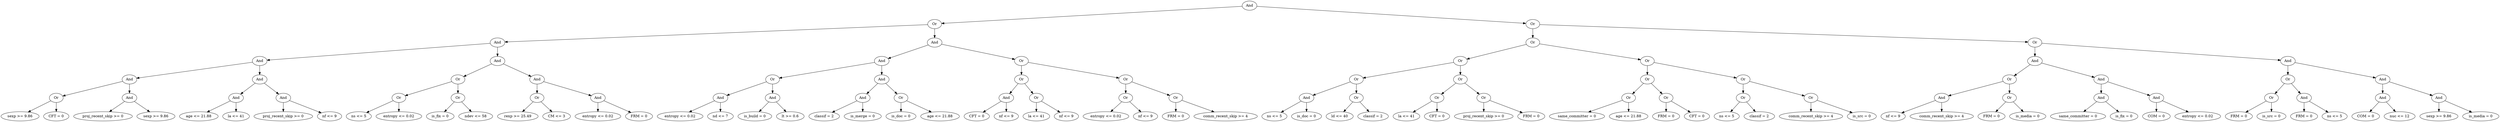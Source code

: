 digraph G {
	graph [bb="0,0,8109,468",
		dpi=78
	];
	node [label="\N"];
	1	 [height=0.5,
		label=And,
		pos="4036.1,450",
		width=0.75];
	2	 [height=0.5,
		label=Or,
		pos="3057.1,378",
		width=0.75];
	1 -> 2	 [pos="e,3083.8,380.91 4009.5,447.09 3872.8,437.32 3252.3,392.95 3094,381.63"];
	3	 [height=0.5,
		label=Or,
		pos="5016.1,378",
		width=0.75];
	1 -> 3	 [pos="e,4989.4,380.91 4062.9,447.09 4199.6,437.32 4820.8,392.95 4979.3,381.63"];
	4	 [height=0.5,
		label=And,
		pos="1534.1,306",
		width=0.75];
	2 -> 4	 [pos="e,1561,308.23 3030.1,375.76 2846.3,367.31 1783.1,318.44 1571,308.69"];
	5	 [height=0.5,
		label=And,
		pos="3057.1,306",
		width=0.75];
	2 -> 5	 [pos="e,3057.1,324.1 3057.1,359.7 3057.1,351.98 3057.1,342.71 3057.1,334.11"];
	8	 [height=0.5,
		label=And,
		pos="829.14,234",
		width=0.75];
	4 -> 8	 [pos="e,855.95,237.66 1507.4,302.34 1398.9,291.57 991.66,251.14 866.19,238.68"];
	9	 [height=0.5,
		label=And,
		pos="1534.1,234",
		width=0.75];
	4 -> 9	 [pos="e,1534.1,252.1 1534.1,287.7 1534.1,279.98 1534.1,270.71 1534.1,262.11"];
	16	 [height=0.5,
		label=And,
		pos="417.14,162",
		width=0.75];
	8 -> 16	 [pos="e,443.17,167.42 803.37,228.62 732.65,216.6 535.36,183.09 453.48,169.17"];
	17	 [height=0.5,
		label=And,
		pos="829.14,162",
		width=0.75];
	8 -> 17	 [pos="e,829.14,180.1 829.14,215.7 829.14,207.98 829.14,198.71 829.14,190.11"];
	32	 [height=0.5,
		label=Or,
		pos="179.14,90",
		width=0.75];
	16 -> 32	 [pos="e,203.34,98.116 393.01,153.9 350.43,141.38 261.84,115.32 213.1,100.99"];
	33	 [height=0.5,
		label=And,
		pos="417.14,90",
		width=0.75];
	16 -> 33	 [pos="e,417.14,108.1 417.14,143.7 417.14,135.98 417.14,126.71 417.14,118.11"];
	64	 [height=0.5,
		label="sexp >= 9.86",
		pos="59.145,18",
		width=1.6429];
	32 -> 64	 [pos="e,85.294,34.254 159.33,77.441 141.62,67.112 115.27,51.741 94.04,39.356"];
	65	 [height=0.5,
		label="CFT = 0",
		pos="179.14,18",
		width=1.1916];
	32 -> 65	 [pos="e,179.14,36.104 179.14,71.697 179.14,63.983 179.14,54.712 179.14,46.112"];
	66	 [height=0.5,
		label="proj_recent_skip >= 0",
		pos="332.14,18",
		width=2.5637];
	33 -> 66	 [pos="e,352.38,35.667 400.76,75.503 389.33,66.094 373.79,53.299 360.39,42.264"];
	67	 [height=0.5,
		label="sexp >= 9.86",
		pos="501.14,18",
		width=1.6429];
	33 -> 67	 [pos="e,481.75,35.158 433.34,75.503 444.79,65.962 460.42,52.94 473.78,41.802"];
	34	 [height=0.5,
		label=And,
		pos="754.14,90",
		width=0.75];
	17 -> 34	 [pos="e,769.3,105.14 813.97,146.83 803.29,136.87 788.83,123.37 776.79,112.14"];
	35	 [height=0.5,
		label=And,
		pos="905.14,90",
		width=0.75];
	17 -> 35	 [pos="e,889.79,105.14 844.52,146.83 855.34,136.87 870,123.37 882.2,112.14"];
	68	 [height=0.5,
		label="age <= 21.88",
		pos="637.14,18",
		width=1.6249];
	34 -> 68	 [pos="e,662.95,34.44 734.56,77.284 717.45,67.045 692.2,51.941 671.7,39.674"];
	69	 [height=0.5,
		label="la <= 41",
		pos="754.14,18",
		width=1.1374];
	34 -> 69	 [pos="e,754.14,36.104 754.14,71.697 754.14,63.983 754.14,54.712 754.14,46.112"];
	70	 [height=0.5,
		label="proj_recent_skip >= 0",
		pos="905.14,18",
		width=2.5637];
	35 -> 70	 [pos="e,905.14,36.104 905.14,71.697 905.14,63.983 905.14,54.712 905.14,46.112"];
	71	 [height=0.5,
		label="nf <= 9",
		pos="1054.1,18",
		width=1.0652];
	35 -> 71	 [pos="e,1028.1,31.249 926.49,78.971 950.57,67.661 990.09,49.091 1018.8,35.608"];
	18	 [height=0.5,
		label=Or,
		pos="1467.1,162",
		width=0.75];
	9 -> 18	 [pos="e,1481,177.49 1520.3,218.5 1511,208.83 1498.7,195.94 1488.2,185.02"];
	19	 [height=0.5,
		label=And,
		pos="1721.1,162",
		width=0.75];
	9 -> 19	 [pos="e,1698,171.65 1557.1,224.42 1590,212.08 1650.9,189.29 1688.5,175.21"];
	36	 [height=0.5,
		label=Or,
		pos="1276.1,90",
		width=0.75];
	18 -> 36	 [pos="e,1299.3,99.474 1444.1,152.56 1410.4,140.21 1347.5,117.15 1309,103.03"];
	37	 [height=0.5,
		label=Or,
		pos="1467.1,90",
		width=0.75];
	18 -> 37	 [pos="e,1467.1,108.1 1467.1,143.7 1467.1,135.98 1467.1,126.71 1467.1,118.11"];
	72	 [height=0.5,
		label="ns <= 5",
		pos="1149.1,18",
		width=1.0832];
	36 -> 72	 [pos="e,1173.5,32.435 1256,77.908 1236.3,67.018 1205.8,50.211 1182.4,37.333"];
	73	 [height=0.5,
		label="entropy <= 0.02",
		pos="1276.1,18",
		width=1.9318];
	36 -> 73	 [pos="e,1276.1,36.104 1276.1,71.697 1276.1,63.983 1276.1,54.712 1276.1,46.112"];
	74	 [height=0.5,
		label="is_fix = 0",
		pos="1409.1,18",
		width=1.2638];
	37 -> 74	 [pos="e,1422.9,35.628 1454.6,73.811 1447.2,64.927 1437.7,53.504 1429.4,43.388"];
	75	 [height=0.5,
		label="ndev <= 58",
		pos="1525.1,18",
		width=1.4624];
	37 -> 75	 [pos="e,1511.4,35.628 1479.7,73.811 1487.1,64.927 1496.6,53.504 1504.9,43.388"];
	38	 [height=0.5,
		label=Or,
		pos="1721.1,90",
		width=0.75];
	19 -> 38	 [pos="e,1721.1,108.1 1721.1,143.7 1721.1,135.98 1721.1,126.71 1721.1,118.11"];
	39	 [height=0.5,
		label=And,
		pos="1915.1,90",
		width=0.75];
	19 -> 39	 [pos="e,1892,99.365 1744.5,152.56 1778.9,140.15 1843.3,116.93 1882.4,102.83"];
	76	 [height=0.5,
		label="rexp >= 25.49",
		pos="1658.1,18",
		width=1.7332];
	38 -> 76	 [pos="e,1673.3,35.789 1707.8,74.155 1699.7,65.2 1689.3,53.576 1680,43.309"];
	77	 [height=0.5,
		label="CM <= 3",
		pos="1783.1,18",
		width=1.2457];
	38 -> 77	 [pos="e,1768.7,35.29 1734.3,74.155 1742.3,65.072 1752.8,53.243 1762,42.87"];
	78	 [height=0.5,
		label="entropy <= 0.02",
		pos="1915.1,18",
		width=1.9318];
	39 -> 78	 [pos="e,1915.1,36.104 1915.1,71.697 1915.1,63.983 1915.1,54.712 1915.1,46.112"];
	79	 [height=0.5,
		label="FRM = 0",
		pos="2047.1,18",
		width=1.2457];
	39 -> 79	 [pos="e,2021.2,32.746 1935.8,78.063 1956.2,67.22 1987.9,50.406 2012.3,37.486"];
	10	 [height=0.5,
		label=And,
		pos="2828.1,234",
		width=0.75];
	5 -> 10	 [pos="e,2852.2,242.37 3033.1,297.64 2992.1,285.12 2908.7,259.62 2861.9,245.32"];
	11	 [height=0.5,
		label=Or,
		pos="3285.1,234",
		width=0.75];
	5 -> 11	 [pos="e,3261.2,242.37 3081.1,297.64 3121.9,285.12 3204.9,259.62 3251.5,245.32"];
	20	 [height=0.5,
		label=Or,
		pos="2476.1,162",
		width=0.75];
	10 -> 20	 [pos="e,2501.6,168.07 2802.5,227.91 2740.7,215.61 2583,184.25 2511.9,170.11"];
	21	 [height=0.5,
		label=And,
		pos="2828.1,162",
		width=0.75];
	10 -> 21	 [pos="e,2828.1,180.1 2828.1,215.7 2828.1,207.98 2828.1,198.71 2828.1,190.11"];
	40	 [height=0.5,
		label=And,
		pos="2307.1,90",
		width=0.75];
	20 -> 40	 [pos="e,2329.4,100.22 2453.7,151.7 2424.2,139.49 2372.2,117.95 2338.7,104.09"];
	41	 [height=0.5,
		label=And,
		pos="2476.1,90",
		width=0.75];
	20 -> 41	 [pos="e,2476.1,108.1 2476.1,143.7 2476.1,135.98 2476.1,126.71 2476.1,118.11"];
	80	 [height=0.5,
		label="entropy <= 0.02",
		pos="2179.1,18",
		width=1.9318];
	40 -> 80	 [pos="e,2207.4,34.465 2286.9,77.908 2267.9,67.562 2239.3,51.877 2216.3,39.293"];
	81	 [height=0.5,
		label="nd <= 7",
		pos="2307.1,18",
		width=1.1193];
	40 -> 81	 [pos="e,2307.1,36.104 2307.1,71.697 2307.1,63.983 2307.1,54.712 2307.1,46.112"];
	82	 [height=0.5,
		label="is_build = 0",
		pos="2419.1,18",
		width=1.4985];
	41 -> 82	 [pos="e,2432.7,35.628 2463.8,73.811 2456.5,64.927 2447.2,53.504 2439,43.388"];
	83	 [height=0.5,
		label="lt >= 0.6",
		pos="2533.1,18",
		width=1.1735];
	41 -> 83	 [pos="e,2520,35.134 2488.5,73.811 2495.9,64.8 2505.3,53.177 2513.6,42.955"];
	42	 [height=0.5,
		label=And,
		pos="2765.1,90",
		width=0.75];
	21 -> 42	 [pos="e,2778.5,105.82 2814.8,146.15 2806.3,136.69 2795.1,124.24 2785.5,113.56"];
	43	 [height=0.5,
		label=Or,
		pos="2891.1,90",
		width=0.75];
	21 -> 43	 [pos="e,2877.8,105.82 2841.5,146.15 2850,136.69 2861.2,124.24 2870.8,113.56"];
	84	 [height=0.5,
		label="classif = 2",
		pos="2641.1,18",
		width=1.336];
	42 -> 84	 [pos="e,2666.6,33.371 2745.2,77.753 2726.4,67.155 2697.9,51.056 2675.5,38.389"];
	85	 [height=0.5,
		label="is_merge = 0",
		pos="2765.1,18",
		width=1.6068];
	42 -> 85	 [pos="e,2765.1,36.104 2765.1,71.697 2765.1,63.983 2765.1,54.712 2765.1,46.112"];
	86	 [height=0.5,
		label="is_doc = 0",
		pos="2891.1,18",
		width=1.3902];
	43 -> 86	 [pos="e,2891.1,36.104 2891.1,71.697 2891.1,63.983 2891.1,54.712 2891.1,46.112"];
	87	 [height=0.5,
		label="age <= 21.88",
		pos="3018.1,18",
		width=1.6249];
	43 -> 87	 [pos="e,2990.6,34.206 2911.3,77.908 2930.2,67.494 2958.9,51.67 2981.8,39.045"];
	22	 [height=0.5,
		label=Or,
		pos="3285.1,162",
		width=0.75];
	11 -> 22	 [pos="e,3285.1,180.1 3285.1,215.7 3285.1,207.98 3285.1,198.71 3285.1,190.11"];
	23	 [height=0.5,
		label=Or,
		pos="3619.1,162",
		width=0.75];
	11 -> 23	 [pos="e,3593.8,168.31 3310.5,227.68 3369.5,215.32 3515.8,184.65 3583.6,170.44"];
	44	 [height=0.5,
		label=And,
		pos="3236.1,90",
		width=0.75];
	22 -> 44	 [pos="e,3247,106.49 3274.3,145.46 3268,136.49 3260,125.02 3252.9,114.92"];
	45	 [height=0.5,
		label=Or,
		pos="3333.1,90",
		width=0.75];
	22 -> 45	 [pos="e,3322.3,106.82 3296,145.12 3302.1,136.26 3309.8,125.04 3316.6,115.12"];
	88	 [height=0.5,
		label="CFT = 0",
		pos="3137.1,18",
		width=1.1916];
	44 -> 88	 [pos="e,3158.3,33.944 3218,76.161 3203.6,66.01 3183.3,51.636 3166.6,39.841"];
	89	 [height=0.5,
		label="nf <= 9",
		pos="3236.1,18",
		width=1.0652];
	44 -> 89	 [pos="e,3236.1,36.104 3236.1,71.697 3236.1,63.983 3236.1,54.712 3236.1,46.112"];
	90	 [height=0.5,
		label="la <= 41",
		pos="3333.1,18",
		width=1.1374];
	45 -> 90	 [pos="e,3333.1,36.104 3333.1,71.697 3333.1,63.983 3333.1,54.712 3333.1,46.112"];
	91	 [height=0.5,
		label="nf <= 9",
		pos="3430.1,18",
		width=1.0652];
	45 -> 91	 [pos="e,3410.1,33.448 3350.9,76.161 3365.2,65.876 3385.4,51.254 3401.9,39.374"];
	46	 [height=0.5,
		label=Or,
		pos="3619.1,90",
		width=0.75];
	23 -> 46	 [pos="e,3619.1,108.1 3619.1,143.7 3619.1,135.98 3619.1,126.71 3619.1,118.11"];
	47	 [height=0.5,
		label=Or,
		pos="3783.1,90",
		width=0.75];
	23 -> 47	 [pos="e,3760.9,100.51 3641.3,151.56 3669.6,139.45 3719,118.37 3751.4,104.55"];
	92	 [height=0.5,
		label="entropy <= 0.02",
		pos="3556.1,18",
		width=1.9318];
	46 -> 92	 [pos="e,3571.3,35.789 3605.8,74.155 3597.7,65.2 3587.3,53.576 3578,43.309"];
	93	 [height=0.5,
		label="nf <= 9",
		pos="3682.1,18",
		width=1.0652];
	46 -> 93	 [pos="e,3667.9,34.797 3632.5,74.155 3640.8,64.944 3651.6,52.909 3661.1,42.432"];
	94	 [height=0.5,
		label="FRM = 0",
		pos="3783.1,18",
		width=1.2457];
	47 -> 94	 [pos="e,3783.1,36.104 3783.1,71.697 3783.1,63.983 3783.1,54.712 3783.1,46.112"];
	95	 [height=0.5,
		label="comm_recent_skip >= 4",
		pos="3947.1,18",
		width=2.7984];
	47 -> 95	 [pos="e,3910,34.841 3805.3,79.559 3829.6,69.177 3869.4,52.196 3900.6,38.854"];
	6	 [height=0.5,
		label=Or,
		pos="5016.1,306",
		width=0.75];
	3 -> 6	 [pos="e,5016.1,324.1 5016.1,359.7 5016.1,351.98 5016.1,342.71 5016.1,334.11"];
	7	 [height=0.5,
		label=Or,
		pos="6722.1,306",
		width=0.75];
	3 -> 7	 [pos="e,6695.1,308.11 5043.3,375.89 5240.8,367.78 6456,317.92 6685,308.53"];
	12	 [height=0.5,
		label=Or,
		pos="4715.1,234",
		width=0.75];
	6 -> 12	 [pos="e,4740.4,240.88 4991,299.15 4937.4,286.7 4812,257.52 4750.4,243.21"];
	13	 [height=0.5,
		label=Or,
		pos="5318.1,234",
		width=0.75];
	6 -> 13	 [pos="e,5292.8,240.88 5041.4,299.15 5095.1,286.7 5221,257.52 5282.7,243.21"];
	24	 [height=0.5,
		label=Or,
		pos="4376.1,162",
		width=0.75];
	12 -> 24	 [pos="e,4401.9,168.32 4689.7,227.74 4629.9,215.4 4480.6,184.57 4411.9,170.37"];
	25	 [height=0.5,
		label=Or,
		pos="4715.1,162",
		width=0.75];
	12 -> 25	 [pos="e,4715.1,180.1 4715.1,215.7 4715.1,207.98 4715.1,198.71 4715.1,190.11"];
	48	 [height=0.5,
		label=And,
		pos="4212.1,90",
		width=0.75];
	24 -> 48	 [pos="e,4234.4,100.51 4354,151.56 4325.7,139.45 4276.3,118.37 4243.9,104.55"];
	49	 [height=0.5,
		label=Or,
		pos="4376.1,90",
		width=0.75];
	24 -> 49	 [pos="e,4376.1,108.1 4376.1,143.7 4376.1,135.98 4376.1,126.71 4376.1,118.11"];
	96	 [height=0.5,
		label="ns <= 5",
		pos="4105.1,18",
		width=1.0832];
	48 -> 96	 [pos="e,4126.9,33.224 4193.5,76.807 4177.5,66.324 4154.1,51.007 4135.4,38.773"];
	97	 [height=0.5,
		label="is_doc = 0",
		pos="4212.1,18",
		width=1.3902];
	48 -> 97	 [pos="e,4212.1,36.104 4212.1,71.697 4212.1,63.983 4212.1,54.712 4212.1,46.112"];
	98	 [height=0.5,
		label="ld <= 40",
		pos="4322.1,18",
		width=1.1735];
	49 -> 98	 [pos="e,4334.8,35.467 4364.2,73.465 4357.4,64.654 4348.7,53.43 4341,43.463"];
	99	 [height=0.5,
		label="classif = 2",
		pos="4430.1,18",
		width=1.336];
	49 -> 99	 [pos="e,4417.4,35.467 4388.1,73.465 4394.9,64.654 4403.6,53.43 4411.3,43.463"];
	50	 [height=0.5,
		label=Or,
		pos="4639.1,90",
		width=0.75];
	25 -> 50	 [pos="e,4654.5,105.14 4699.8,146.83 4688.9,136.87 4674.3,123.37 4662.1,112.14"];
	51	 [height=0.5,
		label=Or,
		pos="4792.1,90",
		width=0.75];
	25 -> 51	 [pos="e,4776.8,104.91 4730.7,146.83 4741.8,136.81 4756.7,123.19 4769.1,111.92"];
	100	 [height=0.5,
		label="la <= 41",
		pos="4537.1,18",
		width=1.1374];
	50 -> 100	 [pos="e,4558.4,33.585 4620.9,76.485 4606,66.238 4584.5,51.531 4567.1,39.559"];
	101	 [height=0.5,
		label="CFT = 0",
		pos="4639.1,18",
		width=1.1916];
	50 -> 101	 [pos="e,4639.1,36.104 4639.1,71.697 4639.1,63.983 4639.1,54.712 4639.1,46.112"];
	102	 [height=0.5,
		label="proj_recent_skip >= 0",
		pos="4792.1,18",
		width=2.5637];
	51 -> 102	 [pos="e,4792.1,36.104 4792.1,71.697 4792.1,63.983 4792.1,54.712 4792.1,46.112"];
	103	 [height=0.5,
		label="FRM = 0",
		pos="4947.1,18",
		width=1.2457];
	51 -> 103	 [pos="e,4918.5,31.923 4814,79.119 4838.7,67.965 4879.3,49.617 4909.2,36.12"];
	26	 [height=0.5,
		label=Or,
		pos="5318.1,162",
		width=0.75];
	13 -> 26	 [pos="e,5318.1,180.1 5318.1,215.7 5318.1,207.98 5318.1,198.71 5318.1,190.11"];
	27	 [height=0.5,
		label=Or,
		pos="5636.1,162",
		width=0.75];
	13 -> 27	 [pos="e,5610.9,168.55 5343.4,227.45 5399.7,215.04 5536,185.04 5600.8,170.78"];
	52	 [height=0.5,
		label=Or,
		pos="5257.1,90",
		width=0.75];
	26 -> 52	 [pos="e,5270.1,105.82 5305.2,146.15 5297,136.69 5286.1,124.24 5276.8,113.56"];
	53	 [height=0.5,
		label=Or,
		pos="5378.1,90",
		width=0.75];
	26 -> 53	 [pos="e,5365.2,106.16 5331.2,145.81 5339.2,136.45 5349.6,124.28 5358.6,113.79"];
	104	 [height=0.5,
		label="same_committer = 0",
		pos="5095.1,18",
		width=2.3651];
	52 -> 104	 [pos="e,5130.7,34.371 5235,79.414 5210.6,68.894 5170.9,51.73 5140,38.38"];
	105	 [height=0.5,
		label="age <= 21.88",
		pos="5257.1,18",
		width=1.6249];
	52 -> 105	 [pos="e,5257.1,36.104 5257.1,71.697 5257.1,63.983 5257.1,54.712 5257.1,46.112"];
	106	 [height=0.5,
		label="FRM = 0",
		pos="5378.1,18",
		width=1.2457];
	53 -> 106	 [pos="e,5378.1,36.104 5378.1,71.697 5378.1,63.983 5378.1,54.712 5378.1,46.112"];
	107	 [height=0.5,
		label="CFT = 0",
		pos="5484.1,18",
		width=1.1916];
	53 -> 107	 [pos="e,5461.9,33.722 5396.6,76.807 5412.2,66.506 5434.9,51.537 5453.2,39.413"];
	54	 [height=0.5,
		label=Or,
		pos="5636.1,90",
		width=0.75];
	27 -> 54	 [pos="e,5636.1,108.1 5636.1,143.7 5636.1,135.98 5636.1,126.71 5636.1,118.11"];
	55	 [height=0.5,
		label=Or,
		pos="5856.1,90",
		width=0.75];
	27 -> 55	 [pos="e,5832.2,98.615 5660.1,153.38 5699.5,140.86 5777.8,115.92 5822.7,101.66"];
	108	 [height=0.5,
		label="ns <= 5",
		pos="5584.1,18",
		width=1.0832];
	54 -> 108	 [pos="e,5596.4,35.467 5624.6,73.465 5618.1,64.742 5609.9,53.654 5602.5,43.762"];
	109	 [height=0.5,
		label="classif = 2",
		pos="5689.1,18",
		width=1.336];
	54 -> 109	 [pos="e,5676.7,35.467 5647.9,73.465 5654.6,64.654 5663.1,53.43 5670.6,43.463"];
	110	 [height=0.5,
		label="comm_recent_skip >= 4",
		pos="5856.1,18",
		width=2.7984];
	55 -> 110	 [pos="e,5856.1,36.104 5856.1,71.697 5856.1,63.983 5856.1,54.712 5856.1,46.112"];
	111	 [height=0.5,
		label="is_src = 0",
		pos="6022.1,18",
		width=1.3179];
	55 -> 111	 [pos="e,5991.7,31.848 5878.5,79.559 5905.1,68.351 5949.9,49.453 5982.4,35.744"];
	14	 [height=0.5,
		label=And,
		pos="6722.1,234",
		width=0.75];
	7 -> 14	 [pos="e,6722.1,252.1 6722.1,287.7 6722.1,279.98 6722.1,270.71 6722.1,262.11"];
	15	 [height=0.5,
		label=And,
		pos="7419.1,234",
		width=0.75];
	7 -> 15	 [pos="e,7392.6,237.66 6748.6,302.34 6855.9,291.57 7258.5,251.14 7382.5,238.68"];
	28	 [height=0.5,
		label=Or,
		pos="6507.1,162",
		width=0.75];
	14 -> 28	 [pos="e,6531.1,170.79 6698.3,225.24 6660,212.76 6584.5,188.18 6540.7,173.93"];
	29	 [height=0.5,
		label=And,
		pos="6804.1,162",
		width=0.75];
	14 -> 29	 [pos="e,6788.3,176.56 6738.3,219.17 6750.3,208.94 6766.8,194.85 6780.3,183.34"];
	56	 [height=0.5,
		label=And,
		pos="6283.1,90",
		width=0.75];
	28 -> 56	 [pos="e,6307.3,98.543 6483.2,153.51 6443.2,141.02 6362.8,115.89 6317,101.59"];
	57	 [height=0.5,
		label=Or,
		pos="6507.1,90",
		width=0.75];
	28 -> 57	 [pos="e,6507.1,108.1 6507.1,143.7 6507.1,135.98 6507.1,126.71 6507.1,118.11"];
	112	 [height=0.5,
		label="nf <= 9",
		pos="6126.1,18",
		width=1.0652];
	56 -> 112	 [pos="e,6153,30.994 6261.3,79.267 6235.8,67.877 6193.1,48.844 6162.5,35.213"];
	113	 [height=0.5,
		label="comm_recent_skip >= 4",
		pos="6283.1,18",
		width=2.7984];
	56 -> 113	 [pos="e,6283.1,36.104 6283.1,71.697 6283.1,63.983 6283.1,54.712 6283.1,46.112"];
	114	 [height=0.5,
		label="FRM = 0",
		pos="6447.1,18",
		width=1.2457];
	57 -> 114	 [pos="e,6461,35.134 6494.1,73.811 6486.4,64.8 6476.4,53.177 6467.7,42.955"];
	115	 [height=0.5,
		label="is_media = 0",
		pos="6568.1,18",
		width=1.6068];
	57 -> 115	 [pos="e,6553.5,35.789 6520.1,74.155 6527.8,65.288 6537.8,53.803 6546.7,43.611"];
	58	 [height=0.5,
		label=And,
		pos="6804.1,90",
		width=0.75];
	29 -> 58	 [pos="e,6804.1,108.1 6804.1,143.7 6804.1,135.98 6804.1,126.71 6804.1,118.11"];
	59	 [height=0.5,
		label=And,
		pos="6988.1,90",
		width=0.75];
	29 -> 59	 [pos="e,6965.2,99.724 6827.1,152.28 6859.4,139.98 6918.5,117.49 6955.4,103.45"];
	116	 [height=0.5,
		label="same_committer = 0",
		pos="6729.1,18",
		width=2.3651];
	58 -> 116	 [pos="e,6746.9,35.606 6789,74.834 6779.1,65.616 6766,53.366 6754.5,42.689"];
	117	 [height=0.5,
		label="is_fix = 0",
		pos="6878.1,18",
		width=1.2638];
	58 -> 117	 [pos="e,6861.4,34.854 6819.1,74.834 6829.1,65.421 6842.4,52.847 6853.8,42.015"];
	118	 [height=0.5,
		label="COM = 0",
		pos="6988.1,18",
		width=1.2818];
	59 -> 118	 [pos="e,6988.1,36.104 6988.1,71.697 6988.1,63.983 6988.1,54.712 6988.1,46.112"];
	119	 [height=0.5,
		label="entropy <= 0.02",
		pos="7122.1,18",
		width=1.9318];
	59 -> 119	 [pos="e,7092.8,34.345 7008.8,78.216 7028.7,67.81 7059.4,51.803 7083.8,39.053"];
	30	 [height=0.5,
		label=Or,
		pos="7419.1,162",
		width=0.75];
	15 -> 30	 [pos="e,7419.1,180.1 7419.1,215.7 7419.1,207.98 7419.1,198.71 7419.1,190.11"];
	31	 [height=0.5,
		label=And,
		pos="7735.1,162",
		width=0.75];
	15 -> 31	 [pos="e,7709.7,168.64 7444.5,227.39 7500.5,214.97 7635.2,185.15 7699.6,170.87"];
	60	 [height=0.5,
		label=Or,
		pos="7364.1,90",
		width=0.75];
	30 -> 60	 [pos="e,7376.1,106.16 7407.2,145.81 7399.9,136.55 7390.5,124.52 7382.3,114.09"];
	61	 [height=0.5,
		label=And,
		pos="7474.1,90",
		width=0.75];
	30 -> 61	 [pos="e,7462.2,106.16 7431.1,145.81 7438.4,136.55 7447.8,124.52 7456,114.09"];
	120	 [height=0.5,
		label="FRM = 0",
		pos="7254.1,18",
		width=1.2457];
	60 -> 120	 [pos="e,7277.3,33.722 7345,76.807 7328.7,66.459 7305.1,51.401 7286,39.248"];
	121	 [height=0.5,
		label="is_src = 0",
		pos="7364.1,18",
		width=1.3179];
	60 -> 121	 [pos="e,7364.1,36.104 7364.1,71.697 7364.1,63.983 7364.1,54.712 7364.1,46.112"];
	122	 [height=0.5,
		label="FRM = 0",
		pos="7474.1,18",
		width=1.2457];
	61 -> 122	 [pos="e,7474.1,36.104 7474.1,71.697 7474.1,63.983 7474.1,54.712 7474.1,46.112"];
	123	 [height=0.5,
		label="ns <= 5",
		pos="7576.1,18",
		width=1.0832];
	61 -> 123	 [pos="e,7555.3,33.337 7492.4,76.485 7507.4,66.171 7529,51.339 7546.5,39.324"];
	62	 [height=0.5,
		label=And,
		pos="7735.1,90",
		width=0.75];
	31 -> 62	 [pos="e,7735.1,108.1 7735.1,143.7 7735.1,135.98 7735.1,126.71 7735.1,118.11"];
	63	 [height=0.5,
		label=And,
		pos="7916.1,90",
		width=0.75];
	31 -> 63	 [pos="e,7893.4,99.794 7758.1,152.13 7789.9,139.83 7847.6,117.5 7883.8,103.51"];
	124	 [height=0.5,
		label="COM = 0",
		pos="7679.1,18",
		width=1.2818];
	62 -> 124	 [pos="e,7692.4,35.628 7723,73.811 7716,65.015 7706.9,53.73 7698.9,43.688"];
	125	 [height=0.5,
		label="nuc <= 12",
		pos="7791.1,18",
		width=1.336];
	62 -> 125	 [pos="e,7777.8,35.628 7747.3,73.811 7754.3,65.015 7763.4,53.73 7771.4,43.688"];
	126	 [height=0.5,
		label="sexp >= 9.86",
		pos="7916.1,18",
		width=1.6429];
	63 -> 126	 [pos="e,7916.1,36.104 7916.1,71.697 7916.1,63.983 7916.1,54.712 7916.1,46.112"];
	127	 [height=0.5,
		label="is_media = 0",
		pos="8051.1,18",
		width=1.6068];
	63 -> 127	 [pos="e,8022.5,33.827 7936.9,78.216 7957.3,67.674 7988.7,51.383 8013.4,38.555"];
}
